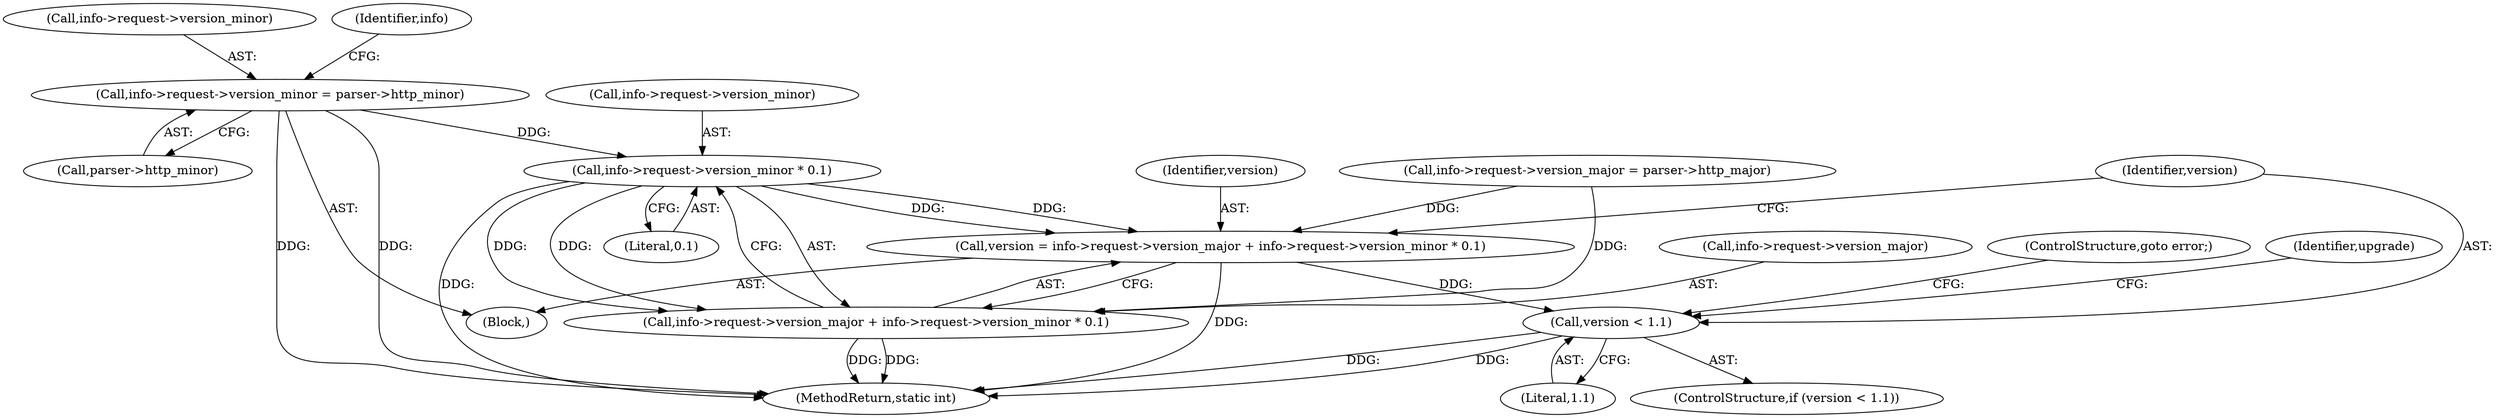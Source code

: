 digraph "0_viabtc_exchange_server_4a7c27bfe98f409623d4d857894d017ff0672cc9#diff-515c81af848352583bff286d6224875f_2@pointer" {
"1000202" [label="(Call,info->request->version_minor * 0.1)"];
"1000125" [label="(Call,info->request->version_minor = parser->http_minor)"];
"1000194" [label="(Call,version = info->request->version_major + info->request->version_minor * 0.1)"];
"1000210" [label="(Call,version < 1.1)"];
"1000196" [label="(Call,info->request->version_major + info->request->version_minor * 0.1)"];
"1000203" [label="(Call,info->request->version_minor)"];
"1000126" [label="(Call,info->request->version_minor)"];
"1000210" [label="(Call,version < 1.1)"];
"1000216" [label="(Identifier,upgrade)"];
"1000137" [label="(Identifier,info)"];
"1000196" [label="(Call,info->request->version_major + info->request->version_minor * 0.1)"];
"1000194" [label="(Call,version = info->request->version_major + info->request->version_minor * 0.1)"];
"1000131" [label="(Call,parser->http_minor)"];
"1000125" [label="(Call,info->request->version_minor = parser->http_minor)"];
"1000212" [label="(Literal,1.1)"];
"1000484" [label="(MethodReturn,static int)"];
"1000116" [label="(Call,info->request->version_major = parser->http_major)"];
"1000213" [label="(ControlStructure,goto error;)"];
"1000202" [label="(Call,info->request->version_minor * 0.1)"];
"1000102" [label="(Block,)"];
"1000208" [label="(Literal,0.1)"];
"1000209" [label="(ControlStructure,if (version < 1.1))"];
"1000197" [label="(Call,info->request->version_major)"];
"1000195" [label="(Identifier,version)"];
"1000211" [label="(Identifier,version)"];
"1000202" -> "1000196"  [label="AST: "];
"1000202" -> "1000208"  [label="CFG: "];
"1000203" -> "1000202"  [label="AST: "];
"1000208" -> "1000202"  [label="AST: "];
"1000196" -> "1000202"  [label="CFG: "];
"1000202" -> "1000484"  [label="DDG: "];
"1000202" -> "1000194"  [label="DDG: "];
"1000202" -> "1000194"  [label="DDG: "];
"1000202" -> "1000196"  [label="DDG: "];
"1000202" -> "1000196"  [label="DDG: "];
"1000125" -> "1000202"  [label="DDG: "];
"1000125" -> "1000102"  [label="AST: "];
"1000125" -> "1000131"  [label="CFG: "];
"1000126" -> "1000125"  [label="AST: "];
"1000131" -> "1000125"  [label="AST: "];
"1000137" -> "1000125"  [label="CFG: "];
"1000125" -> "1000484"  [label="DDG: "];
"1000125" -> "1000484"  [label="DDG: "];
"1000194" -> "1000102"  [label="AST: "];
"1000194" -> "1000196"  [label="CFG: "];
"1000195" -> "1000194"  [label="AST: "];
"1000196" -> "1000194"  [label="AST: "];
"1000211" -> "1000194"  [label="CFG: "];
"1000194" -> "1000484"  [label="DDG: "];
"1000116" -> "1000194"  [label="DDG: "];
"1000194" -> "1000210"  [label="DDG: "];
"1000210" -> "1000209"  [label="AST: "];
"1000210" -> "1000212"  [label="CFG: "];
"1000211" -> "1000210"  [label="AST: "];
"1000212" -> "1000210"  [label="AST: "];
"1000213" -> "1000210"  [label="CFG: "];
"1000216" -> "1000210"  [label="CFG: "];
"1000210" -> "1000484"  [label="DDG: "];
"1000210" -> "1000484"  [label="DDG: "];
"1000197" -> "1000196"  [label="AST: "];
"1000196" -> "1000484"  [label="DDG: "];
"1000196" -> "1000484"  [label="DDG: "];
"1000116" -> "1000196"  [label="DDG: "];
}
